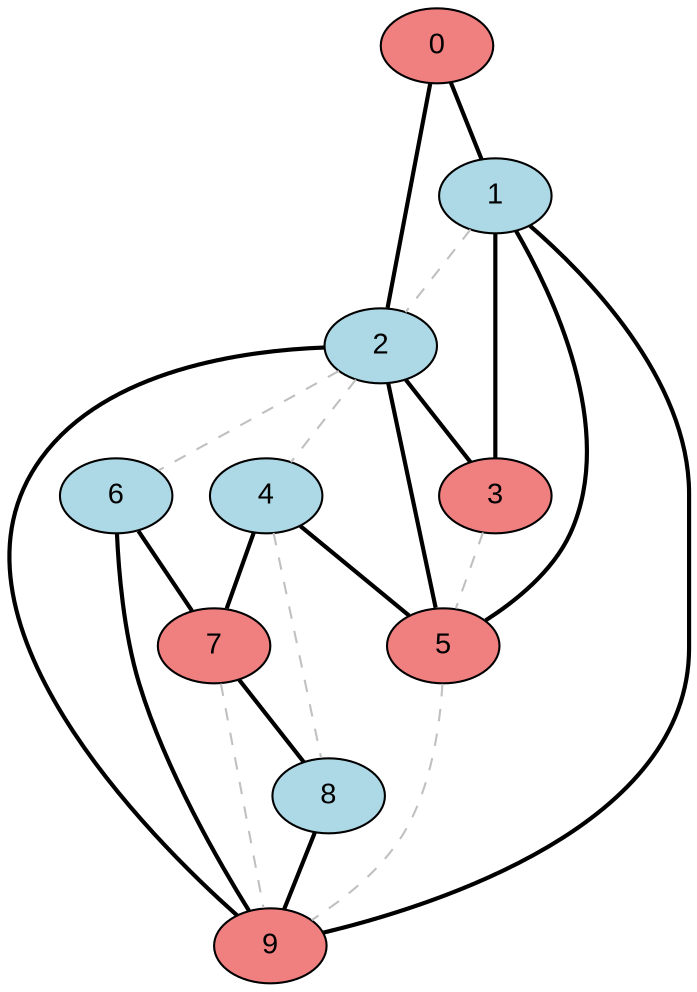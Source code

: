 graph MaxCutGreedy {
  node [style=filled, fontname="Arial"];
  0 [fillcolor=lightcoral];
  1 [fillcolor=lightblue];
  2 [fillcolor=lightblue];
  3 [fillcolor=lightcoral];
  4 [fillcolor=lightblue];
  5 [fillcolor=lightcoral];
  6 [fillcolor=lightblue];
  7 [fillcolor=lightcoral];
  8 [fillcolor=lightblue];
  9 [fillcolor=lightcoral];
  0 -- 1 [color=black, style=bold];
  0 -- 2 [color=black, style=bold];
  1 -- 2 [color=gray, style=dashed];
  1 -- 3 [color=black, style=bold];
  1 -- 5 [color=black, style=bold];
  1 -- 9 [color=black, style=bold];
  2 -- 3 [color=black, style=bold];
  2 -- 4 [color=gray, style=dashed];
  2 -- 5 [color=black, style=bold];
  2 -- 6 [color=gray, style=dashed];
  2 -- 9 [color=black, style=bold];
  3 -- 5 [color=gray, style=dashed];
  4 -- 5 [color=black, style=bold];
  4 -- 7 [color=black, style=bold];
  4 -- 8 [color=gray, style=dashed];
  5 -- 9 [color=gray, style=dashed];
  6 -- 7 [color=black, style=bold];
  6 -- 9 [color=black, style=bold];
  7 -- 8 [color=black, style=bold];
  7 -- 9 [color=gray, style=dashed];
  8 -- 9 [color=black, style=bold];
}
